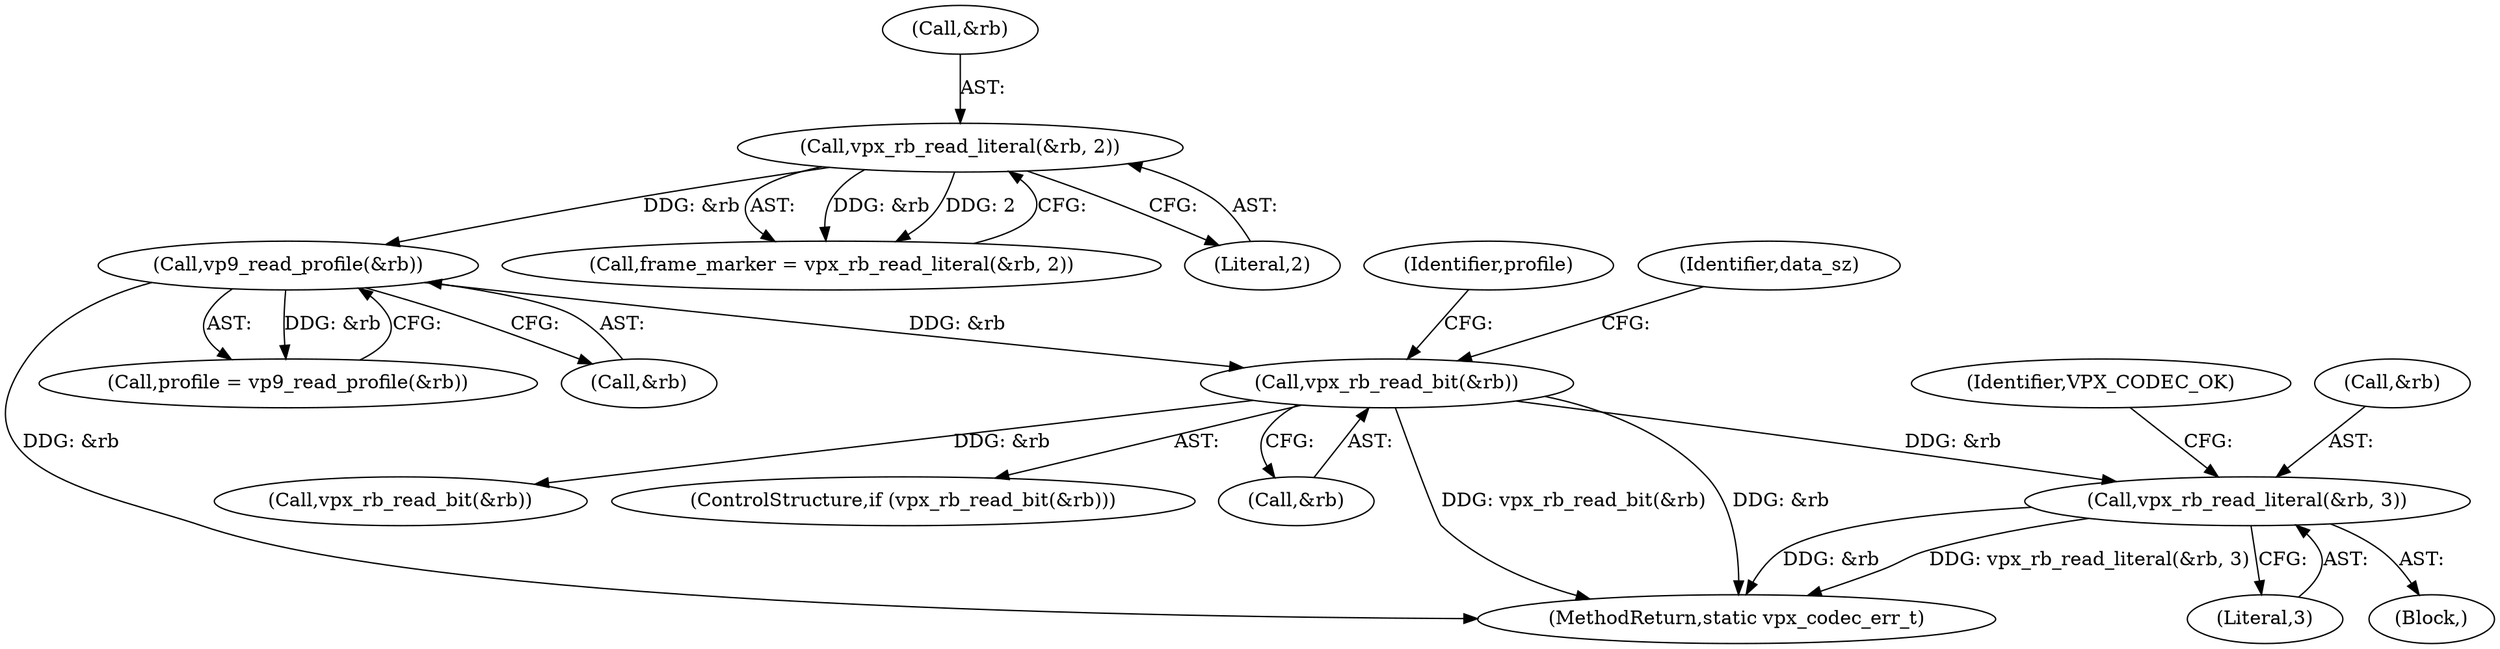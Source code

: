 digraph "0_Android_4974dcbd0289a2530df2ee2a25b5f92775df80da@API" {
"1000215" [label="(Call,vpx_rb_read_literal(&rb, 3))"];
"1000201" [label="(Call,vpx_rb_read_bit(&rb))"];
"1000185" [label="(Call,vp9_read_profile(&rb))"];
"1000178" [label="(Call,vpx_rb_read_literal(&rb, 2))"];
"1000208" [label="(Identifier,profile)"];
"1000218" [label="(Literal,3)"];
"1000178" [label="(Call,vpx_rb_read_literal(&rb, 2))"];
"1000220" [label="(Identifier,VPX_CODEC_OK)"];
"1000186" [label="(Call,&rb)"];
"1000185" [label="(Call,vp9_read_profile(&rb))"];
"1000204" [label="(Block,)"];
"1000351" [label="(MethodReturn,static vpx_codec_err_t)"];
"1000183" [label="(Call,profile = vp9_read_profile(&rb))"];
"1000215" [label="(Call,vpx_rb_read_literal(&rb, 3))"];
"1000232" [label="(Call,vpx_rb_read_bit(&rb))"];
"1000176" [label="(Call,frame_marker = vpx_rb_read_literal(&rb, 2))"];
"1000200" [label="(ControlStructure,if (vpx_rb_read_bit(&rb)))"];
"1000181" [label="(Literal,2)"];
"1000179" [label="(Call,&rb)"];
"1000201" [label="(Call,vpx_rb_read_bit(&rb))"];
"1000202" [label="(Call,&rb)"];
"1000216" [label="(Call,&rb)"];
"1000223" [label="(Identifier,data_sz)"];
"1000215" -> "1000204"  [label="AST: "];
"1000215" -> "1000218"  [label="CFG: "];
"1000216" -> "1000215"  [label="AST: "];
"1000218" -> "1000215"  [label="AST: "];
"1000220" -> "1000215"  [label="CFG: "];
"1000215" -> "1000351"  [label="DDG: &rb"];
"1000215" -> "1000351"  [label="DDG: vpx_rb_read_literal(&rb, 3)"];
"1000201" -> "1000215"  [label="DDG: &rb"];
"1000201" -> "1000200"  [label="AST: "];
"1000201" -> "1000202"  [label="CFG: "];
"1000202" -> "1000201"  [label="AST: "];
"1000208" -> "1000201"  [label="CFG: "];
"1000223" -> "1000201"  [label="CFG: "];
"1000201" -> "1000351"  [label="DDG: vpx_rb_read_bit(&rb)"];
"1000201" -> "1000351"  [label="DDG: &rb"];
"1000185" -> "1000201"  [label="DDG: &rb"];
"1000201" -> "1000232"  [label="DDG: &rb"];
"1000185" -> "1000183"  [label="AST: "];
"1000185" -> "1000186"  [label="CFG: "];
"1000186" -> "1000185"  [label="AST: "];
"1000183" -> "1000185"  [label="CFG: "];
"1000185" -> "1000351"  [label="DDG: &rb"];
"1000185" -> "1000183"  [label="DDG: &rb"];
"1000178" -> "1000185"  [label="DDG: &rb"];
"1000178" -> "1000176"  [label="AST: "];
"1000178" -> "1000181"  [label="CFG: "];
"1000179" -> "1000178"  [label="AST: "];
"1000181" -> "1000178"  [label="AST: "];
"1000176" -> "1000178"  [label="CFG: "];
"1000178" -> "1000176"  [label="DDG: &rb"];
"1000178" -> "1000176"  [label="DDG: 2"];
}
